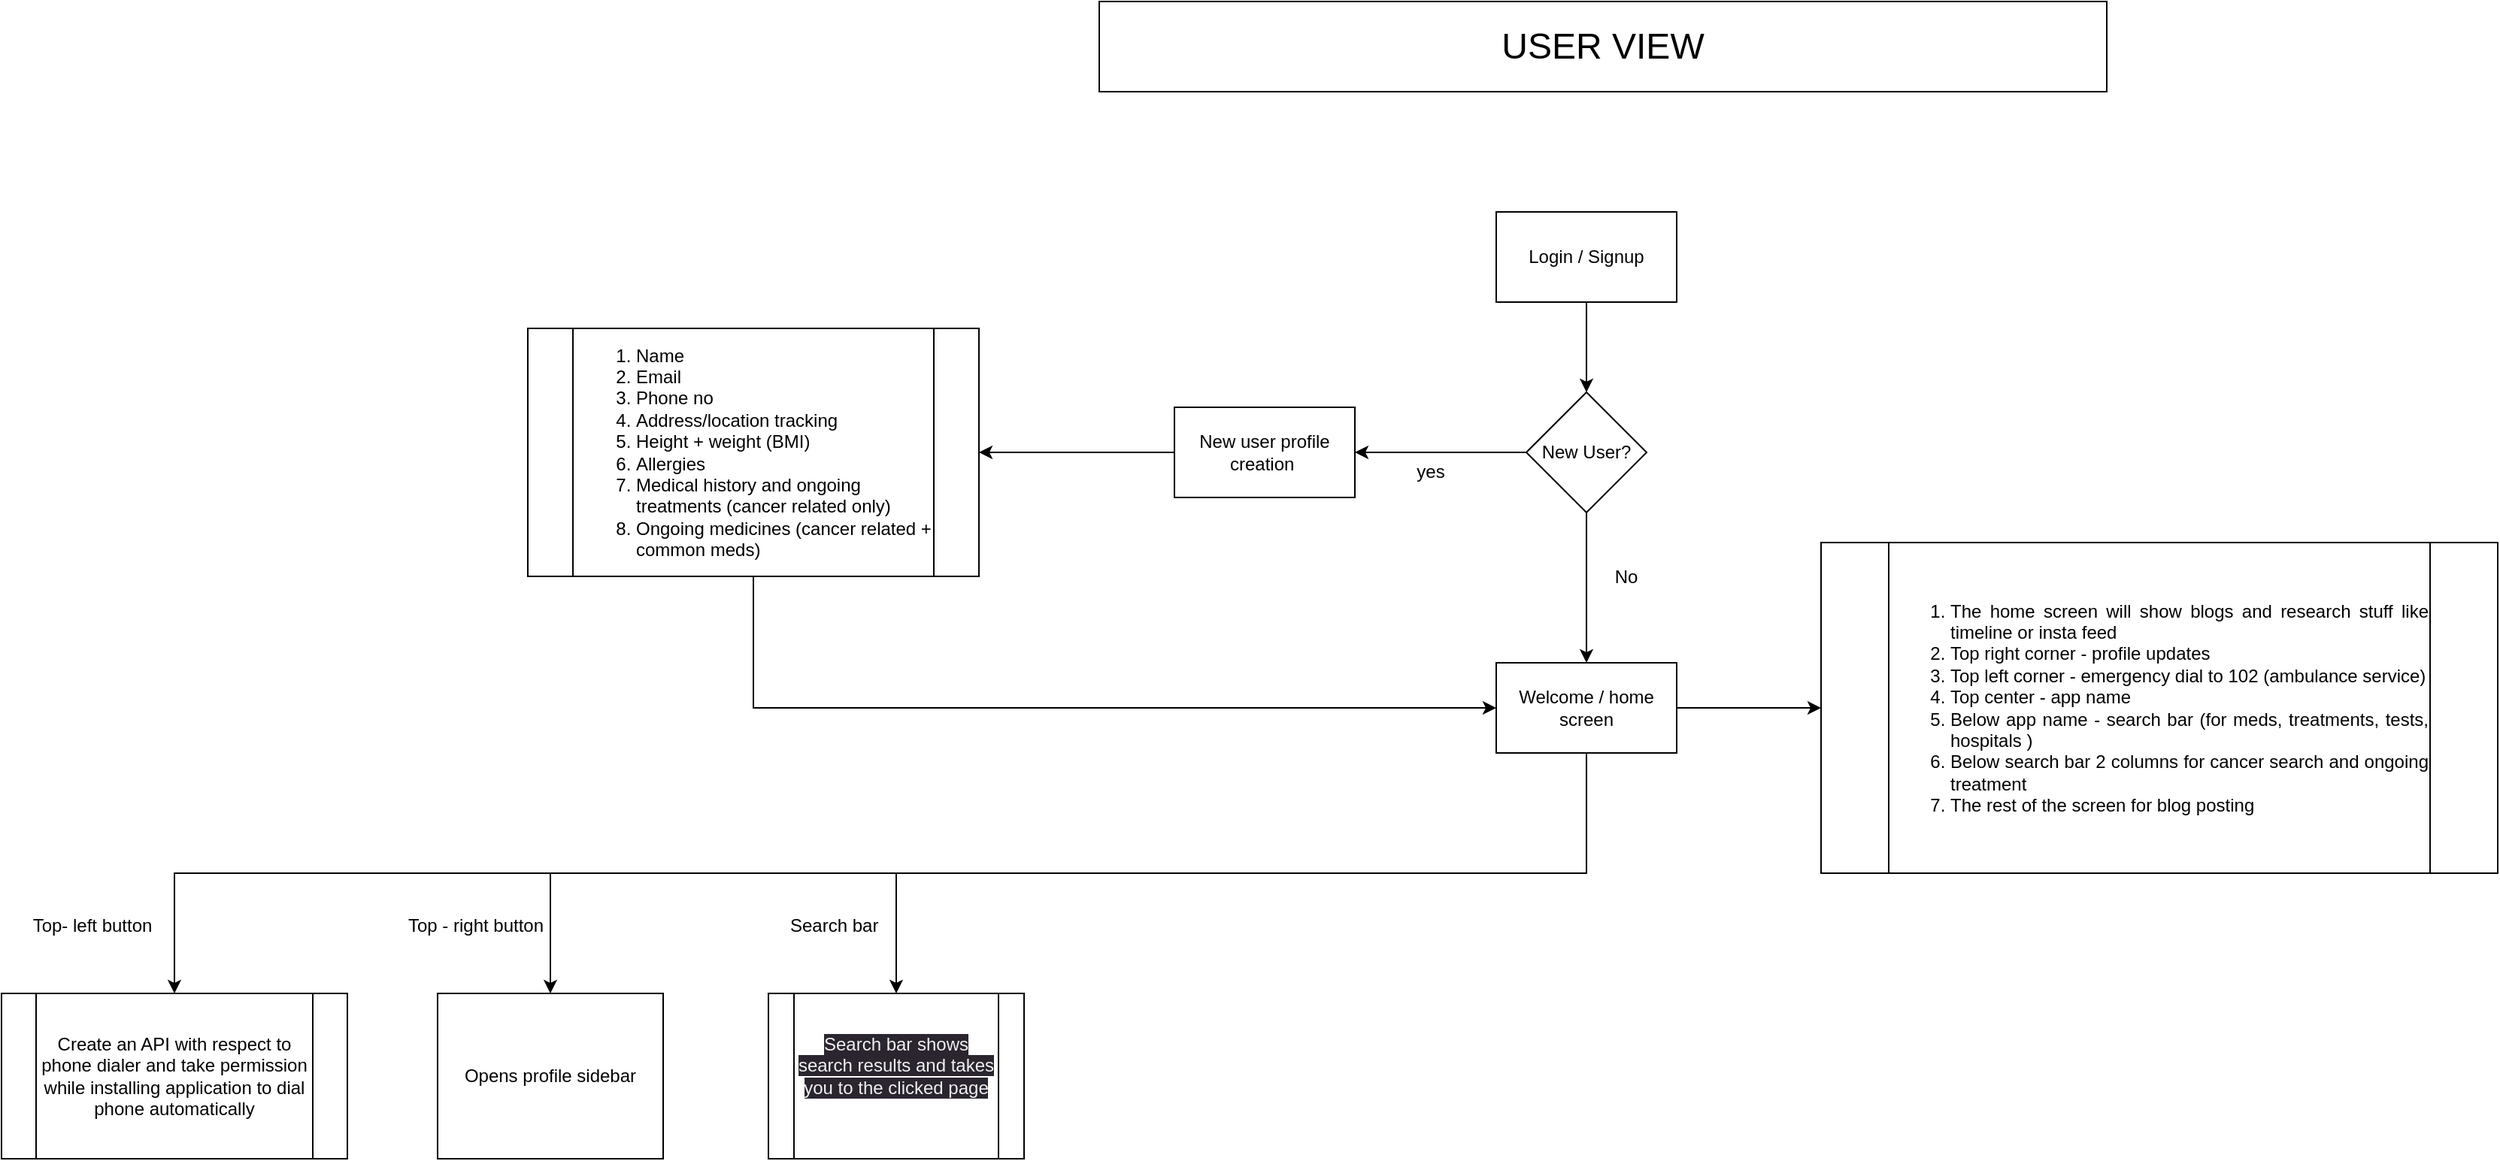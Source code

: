 <mxfile version="21.3.7" type="github">
  <diagram id="C5RBs43oDa-KdzZeNtuy" name="Page-1">
    <mxGraphModel dx="2000" dy="1703" grid="1" gridSize="10" guides="1" tooltips="1" connect="1" arrows="1" fold="1" page="1" pageScale="1" pageWidth="827" pageHeight="1169" math="0" shadow="0">
      <root>
        <mxCell id="WIyWlLk6GJQsqaUBKTNV-0" />
        <mxCell id="WIyWlLk6GJQsqaUBKTNV-1" parent="WIyWlLk6GJQsqaUBKTNV-0" />
        <mxCell id="1dVEl70-BGwysHz6S1rm-2" style="edgeStyle=orthogonalEdgeStyle;rounded=0;orthogonalLoop=1;jettySize=auto;html=1;exitX=0.5;exitY=1;exitDx=0;exitDy=0;entryX=0.5;entryY=0;entryDx=0;entryDy=0;" edge="1" parent="WIyWlLk6GJQsqaUBKTNV-1" source="1dVEl70-BGwysHz6S1rm-0" target="1dVEl70-BGwysHz6S1rm-1">
          <mxGeometry relative="1" as="geometry" />
        </mxCell>
        <mxCell id="1dVEl70-BGwysHz6S1rm-0" value="Login / Signup" style="rounded=0;whiteSpace=wrap;html=1;" vertex="1" parent="WIyWlLk6GJQsqaUBKTNV-1">
          <mxGeometry x="354" y="20" width="120" height="60" as="geometry" />
        </mxCell>
        <mxCell id="1dVEl70-BGwysHz6S1rm-4" style="edgeStyle=orthogonalEdgeStyle;rounded=0;orthogonalLoop=1;jettySize=auto;html=1;exitX=0.5;exitY=1;exitDx=0;exitDy=0;entryX=0.5;entryY=0;entryDx=0;entryDy=0;" edge="1" parent="WIyWlLk6GJQsqaUBKTNV-1" source="1dVEl70-BGwysHz6S1rm-1" target="1dVEl70-BGwysHz6S1rm-3">
          <mxGeometry relative="1" as="geometry" />
        </mxCell>
        <mxCell id="1dVEl70-BGwysHz6S1rm-7" style="edgeStyle=orthogonalEdgeStyle;rounded=0;orthogonalLoop=1;jettySize=auto;html=1;exitX=0;exitY=0.5;exitDx=0;exitDy=0;entryX=1;entryY=0.5;entryDx=0;entryDy=0;" edge="1" parent="WIyWlLk6GJQsqaUBKTNV-1" source="1dVEl70-BGwysHz6S1rm-1" target="1dVEl70-BGwysHz6S1rm-6">
          <mxGeometry relative="1" as="geometry" />
        </mxCell>
        <mxCell id="1dVEl70-BGwysHz6S1rm-1" value="New User?" style="rhombus;whiteSpace=wrap;html=1;" vertex="1" parent="WIyWlLk6GJQsqaUBKTNV-1">
          <mxGeometry x="374" y="140" width="80" height="80" as="geometry" />
        </mxCell>
        <mxCell id="1dVEl70-BGwysHz6S1rm-13" style="edgeStyle=orthogonalEdgeStyle;rounded=0;orthogonalLoop=1;jettySize=auto;html=1;exitX=0.5;exitY=1;exitDx=0;exitDy=0;" edge="1" parent="WIyWlLk6GJQsqaUBKTNV-1" source="1dVEl70-BGwysHz6S1rm-3" target="1dVEl70-BGwysHz6S1rm-12">
          <mxGeometry relative="1" as="geometry" />
        </mxCell>
        <mxCell id="1dVEl70-BGwysHz6S1rm-15" style="edgeStyle=orthogonalEdgeStyle;rounded=0;orthogonalLoop=1;jettySize=auto;html=1;exitX=1;exitY=0.5;exitDx=0;exitDy=0;entryX=0;entryY=0.5;entryDx=0;entryDy=0;" edge="1" parent="WIyWlLk6GJQsqaUBKTNV-1" source="1dVEl70-BGwysHz6S1rm-3" target="1dVEl70-BGwysHz6S1rm-14">
          <mxGeometry relative="1" as="geometry" />
        </mxCell>
        <mxCell id="1dVEl70-BGwysHz6S1rm-18" style="edgeStyle=orthogonalEdgeStyle;rounded=0;orthogonalLoop=1;jettySize=auto;html=1;exitX=0.5;exitY=1;exitDx=0;exitDy=0;entryX=0.5;entryY=0;entryDx=0;entryDy=0;" edge="1" parent="WIyWlLk6GJQsqaUBKTNV-1" source="1dVEl70-BGwysHz6S1rm-3" target="1dVEl70-BGwysHz6S1rm-20">
          <mxGeometry relative="1" as="geometry">
            <mxPoint x="-440" y="540" as="targetPoint" />
          </mxGeometry>
        </mxCell>
        <mxCell id="1dVEl70-BGwysHz6S1rm-23" style="edgeStyle=orthogonalEdgeStyle;rounded=0;orthogonalLoop=1;jettySize=auto;html=1;exitX=0.5;exitY=1;exitDx=0;exitDy=0;entryX=0.5;entryY=0;entryDx=0;entryDy=0;" edge="1" parent="WIyWlLk6GJQsqaUBKTNV-1" source="1dVEl70-BGwysHz6S1rm-3" target="1dVEl70-BGwysHz6S1rm-22">
          <mxGeometry relative="1" as="geometry" />
        </mxCell>
        <mxCell id="1dVEl70-BGwysHz6S1rm-27" style="edgeStyle=orthogonalEdgeStyle;rounded=0;orthogonalLoop=1;jettySize=auto;html=1;exitX=0.5;exitY=1;exitDx=0;exitDy=0;entryX=0.5;entryY=0;entryDx=0;entryDy=0;" edge="1" parent="WIyWlLk6GJQsqaUBKTNV-1" source="1dVEl70-BGwysHz6S1rm-3" target="1dVEl70-BGwysHz6S1rm-26">
          <mxGeometry relative="1" as="geometry" />
        </mxCell>
        <mxCell id="1dVEl70-BGwysHz6S1rm-3" value="Welcome / home screen" style="rounded=0;whiteSpace=wrap;html=1;" vertex="1" parent="WIyWlLk6GJQsqaUBKTNV-1">
          <mxGeometry x="354" y="320" width="120" height="60" as="geometry" />
        </mxCell>
        <mxCell id="1dVEl70-BGwysHz6S1rm-5" value="No" style="text;html=1;align=center;verticalAlign=middle;resizable=0;points=[];autosize=1;strokeColor=none;fillColor=none;" vertex="1" parent="WIyWlLk6GJQsqaUBKTNV-1">
          <mxGeometry x="420" y="248" width="40" height="30" as="geometry" />
        </mxCell>
        <mxCell id="1dVEl70-BGwysHz6S1rm-9" style="edgeStyle=orthogonalEdgeStyle;rounded=0;orthogonalLoop=1;jettySize=auto;html=1;exitX=0;exitY=0.5;exitDx=0;exitDy=0;entryX=1;entryY=0.5;entryDx=0;entryDy=0;" edge="1" parent="WIyWlLk6GJQsqaUBKTNV-1" source="1dVEl70-BGwysHz6S1rm-6" target="1dVEl70-BGwysHz6S1rm-8">
          <mxGeometry relative="1" as="geometry" />
        </mxCell>
        <mxCell id="1dVEl70-BGwysHz6S1rm-6" value="New user profile creation&amp;nbsp;" style="rounded=0;whiteSpace=wrap;html=1;" vertex="1" parent="WIyWlLk6GJQsqaUBKTNV-1">
          <mxGeometry x="140" y="150" width="120" height="60" as="geometry" />
        </mxCell>
        <mxCell id="1dVEl70-BGwysHz6S1rm-10" style="edgeStyle=orthogonalEdgeStyle;rounded=0;orthogonalLoop=1;jettySize=auto;html=1;exitX=0.5;exitY=1;exitDx=0;exitDy=0;entryX=0;entryY=0.5;entryDx=0;entryDy=0;" edge="1" parent="WIyWlLk6GJQsqaUBKTNV-1" source="1dVEl70-BGwysHz6S1rm-8" target="1dVEl70-BGwysHz6S1rm-3">
          <mxGeometry relative="1" as="geometry" />
        </mxCell>
        <mxCell id="1dVEl70-BGwysHz6S1rm-8" value="&lt;div style=&quot;&quot;&gt;&lt;ol&gt;&lt;li&gt;&lt;span style=&quot;background-color: initial;&quot;&gt;Name&lt;/span&gt;&lt;/li&gt;&lt;li&gt;&lt;span style=&quot;background-color: initial;&quot;&gt;Email&lt;/span&gt;&lt;/li&gt;&lt;li&gt;&lt;span style=&quot;background-color: initial;&quot;&gt;Phone no&lt;/span&gt;&lt;/li&gt;&lt;li&gt;&lt;span style=&quot;background-color: initial;&quot;&gt;Address/location tracking&lt;/span&gt;&lt;/li&gt;&lt;li&gt;&lt;span style=&quot;background-color: initial;&quot;&gt;Height + weight (BMI)&lt;/span&gt;&lt;/li&gt;&lt;li&gt;&lt;span style=&quot;background-color: initial;&quot;&gt;Allergies&lt;/span&gt;&lt;/li&gt;&lt;li&gt;&lt;span style=&quot;background-color: initial;&quot;&gt;Medical history and ongoing treatments (cancer related only)&lt;/span&gt;&lt;/li&gt;&lt;li&gt;&lt;span style=&quot;background-color: initial;&quot;&gt;Ongoing medicines (cancer related + common meds)&lt;/span&gt;&lt;/li&gt;&lt;/ol&gt;&lt;/div&gt;" style="shape=process;whiteSpace=wrap;html=1;backgroundOutline=1;align=left;" vertex="1" parent="WIyWlLk6GJQsqaUBKTNV-1">
          <mxGeometry x="-290" y="97.5" width="300" height="165" as="geometry" />
        </mxCell>
        <mxCell id="1dVEl70-BGwysHz6S1rm-11" value="yes" style="text;html=1;align=center;verticalAlign=middle;resizable=0;points=[];autosize=1;strokeColor=none;fillColor=none;" vertex="1" parent="WIyWlLk6GJQsqaUBKTNV-1">
          <mxGeometry x="290" y="178" width="40" height="30" as="geometry" />
        </mxCell>
        <mxCell id="1dVEl70-BGwysHz6S1rm-14" value="&lt;div style=&quot;text-align: justify;&quot;&gt;&lt;ol&gt;&lt;li&gt;&lt;span style=&quot;background-color: initial;&quot;&gt;The home screen will show blogs and research stuff like timeline or insta feed&lt;/span&gt;&lt;/li&gt;&lt;li&gt;&lt;span style=&quot;background-color: initial;&quot;&gt;Top right corner - profile updates&lt;/span&gt;&lt;/li&gt;&lt;li&gt;&lt;span style=&quot;background-color: initial;&quot;&gt;Top left corner - emergency dial to 102 (ambulance service)&lt;/span&gt;&lt;/li&gt;&lt;li&gt;Top center - app name&lt;/li&gt;&lt;li&gt;Below app name - search bar (for meds, treatments, tests, hospitals )&lt;/li&gt;&lt;li&gt;Below search bar 2 columns for cancer search and ongoing treatment&lt;br&gt;&lt;/li&gt;&lt;li&gt;The rest of the screen for blog posting&lt;/li&gt;&lt;/ol&gt;&lt;/div&gt;&lt;div style=&quot;text-align: justify;&quot;&gt;&lt;/div&gt;" style="shape=process;whiteSpace=wrap;html=1;backgroundOutline=1;" vertex="1" parent="WIyWlLk6GJQsqaUBKTNV-1">
          <mxGeometry x="570" y="240" width="450" height="220" as="geometry" />
        </mxCell>
        <mxCell id="1dVEl70-BGwysHz6S1rm-16" value="&lt;font style=&quot;font-size: 24px;&quot;&gt;USER VIEW&lt;/font&gt;" style="rounded=0;whiteSpace=wrap;html=1;" vertex="1" parent="WIyWlLk6GJQsqaUBKTNV-1">
          <mxGeometry x="90" y="-120" width="670" height="60" as="geometry" />
        </mxCell>
        <mxCell id="1dVEl70-BGwysHz6S1rm-19" value="Top- left button" style="text;html=1;align=center;verticalAlign=middle;resizable=0;points=[];autosize=1;strokeColor=none;fillColor=none;" vertex="1" parent="WIyWlLk6GJQsqaUBKTNV-1">
          <mxGeometry x="-630" y="480" width="100" height="30" as="geometry" />
        </mxCell>
        <mxCell id="1dVEl70-BGwysHz6S1rm-20" value="Create an API with respect to phone dialer and take permission while installing application to dial phone automatically" style="shape=process;whiteSpace=wrap;html=1;backgroundOutline=1;" vertex="1" parent="WIyWlLk6GJQsqaUBKTNV-1">
          <mxGeometry x="-640" y="540" width="230" height="110" as="geometry" />
        </mxCell>
        <mxCell id="1dVEl70-BGwysHz6S1rm-22" value="Opens profile sidebar" style="rounded=0;whiteSpace=wrap;html=1;" vertex="1" parent="WIyWlLk6GJQsqaUBKTNV-1">
          <mxGeometry x="-350" y="540" width="150" height="110" as="geometry" />
        </mxCell>
        <mxCell id="1dVEl70-BGwysHz6S1rm-24" value="Top - right button" style="text;html=1;align=center;verticalAlign=middle;resizable=0;points=[];autosize=1;strokeColor=none;fillColor=none;" vertex="1" parent="WIyWlLk6GJQsqaUBKTNV-1">
          <mxGeometry x="-380" y="480" width="110" height="30" as="geometry" />
        </mxCell>
        <mxCell id="1dVEl70-BGwysHz6S1rm-26" value="&#xa;&lt;span style=&quot;color: rgb(240, 240, 240); font-family: Helvetica; font-size: 12px; font-style: normal; font-variant-ligatures: normal; font-variant-caps: normal; font-weight: 400; letter-spacing: normal; orphans: 2; text-align: center; text-indent: 0px; text-transform: none; widows: 2; word-spacing: 0px; -webkit-text-stroke-width: 0px; background-color: rgb(42, 37, 47); text-decoration-thickness: initial; text-decoration-style: initial; text-decoration-color: initial; float: none; display: inline !important;&quot;&gt;Search bar shows search results and takes you to the clicked page&lt;/span&gt;&#xa;&#xa;" style="shape=process;whiteSpace=wrap;html=1;backgroundOutline=1;" vertex="1" parent="WIyWlLk6GJQsqaUBKTNV-1">
          <mxGeometry x="-130" y="540" width="170" height="110" as="geometry" />
        </mxCell>
        <mxCell id="1dVEl70-BGwysHz6S1rm-28" value="Search bar&amp;nbsp;" style="text;html=1;align=center;verticalAlign=middle;resizable=0;points=[];autosize=1;strokeColor=none;fillColor=none;" vertex="1" parent="WIyWlLk6GJQsqaUBKTNV-1">
          <mxGeometry x="-130" y="480" width="90" height="30" as="geometry" />
        </mxCell>
      </root>
    </mxGraphModel>
  </diagram>
</mxfile>
